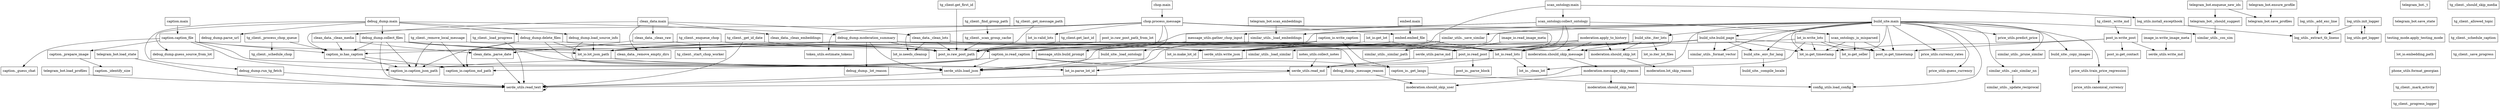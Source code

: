 digraph callgraph {
	"moderation.should_skip_text"	[shape=box];
	"moderation.should_skip_user"	[shape=box];
	"moderation.message_skip_reason"	[shape=box];
	"moderation.message_skip_reason" -> "moderation.should_skip_text"	[minlen=1];
	"moderation.message_skip_reason" -> "moderation.should_skip_user";
	"moderation.should_skip_message"	[shape=box];
	"moderation.should_skip_message" -> "moderation.message_skip_reason";
	"moderation.lot_skip_reason"	[shape=box];
	"moderation.should_skip_lot"	[shape=box];
	"moderation.should_skip_lot" -> "moderation.lot_skip_reason"	[minlen=1];
	"moderation.apply_to_history"	[shape=box];
	"moderation.apply_to_history" -> "moderation.should_skip_message";
	"moderation.apply_to_history" -> "moderation.should_skip_lot";
	"post_io.read_post"	[shape=box];
	"moderation.apply_to_history" -> "post_io.read_post";
	"post_io.raw_post_path"	[shape=box];
	"moderation.apply_to_history" -> "post_io.raw_post_path";
	"lot_io.read_lots"	[shape=box];
	"moderation.apply_to_history" -> "lot_io.read_lots";
	"similar_utils._load_embeddings"	[shape=box];
	"serde_utils.load_json"	[shape=box];
	"similar_utils._load_embeddings" -> "serde_utils.load_json";
	"similar_utils._cos_sim"	[shape=box];
	"similar_utils._format_vector"	[shape=box];
	"similar_utils._similar_path"	[shape=box];
	"similar_utils._load_similar"	[shape=box];
	"similar_utils._load_similar" -> "serde_utils.load_json";
	"similar_utils._save_similar"	[shape=box];
	"similar_utils._save_similar" -> "similar_utils._similar_path"	[minlen=1];
	"serde_utils.write_json"	[shape=box];
	"similar_utils._save_similar" -> "serde_utils.write_json";
	"lot_io.lot_json_path"	[shape=box];
	"similar_utils._save_similar" -> "lot_io.lot_json_path";
	"similar_utils._update_reciprocal"	[shape=box];
	"similar_utils._prune_similar"	[shape=box];
	"similar_utils._calc_similar_nn"	[shape=box];
	"similar_utils._calc_similar_nn" -> "similar_utils._update_reciprocal"	[minlen=1];
	"telegram_bot._t"	[shape=box];
	"telegram_bot.save_state"	[shape=box];
	"telegram_bot._t" -> "telegram_bot.save_state"	[style=invis];
	"telegram_bot.ensure_profile"	[shape=box];
	"telegram_bot.save_profiles"	[shape=box];
	"telegram_bot.ensure_profile" -> "telegram_bot.save_profiles"	[minlen=1];
	"telegram_bot.load_profiles"	[shape=box];
	"serde_utils.read_text"	[shape=box];
	"telegram_bot.load_profiles" -> "serde_utils.read_text"	[minlen=1];
	"telegram_bot.load_state"	[shape=box];
	"telegram_bot.load_state" -> "serde_utils.read_text"	[minlen=2];
	"testing_mode.apply_testing_mode"	[shape=box];
	"telegram_bot.save_state" -> "testing_mode.apply_testing_mode"	[style=invis];
	"telegram_bot.scan_embeddings"	[shape=box];
	"telegram_bot.scan_embeddings" -> "similar_utils._load_embeddings"	[minlen=1];
	"telegram_bot._should_suggest"	[shape=box];
	"telegram_bot._should_suggest" -> "similar_utils._cos_sim";
	"telegram_bot.enqueue_new_ids"	[shape=box];
	"telegram_bot.enqueue_new_ids" -> "telegram_bot.save_profiles";
	"telegram_bot.enqueue_new_ids" -> "telegram_bot._should_suggest"	[minlen=1];
	"caption_io._get_langs"	[shape=box];
	"config_utils.load_config"	[shape=box];
	"caption_io._get_langs" -> "config_utils.load_config";
	"caption_io.caption_json_path"	[shape=box];
	"caption_io.caption_md_path"	[shape=box];
	"caption_io.has_caption"	[shape=box];
	"caption_io.has_caption" -> "caption_io.caption_json_path";
	"caption_io.has_caption" -> "caption_io.caption_md_path";
	"caption_io.read_caption"	[shape=box];
	"caption_io.read_caption" -> "caption_io._get_langs";
	"caption_io.read_caption" -> "caption_io.caption_json_path";
	"caption_io.read_caption" -> "caption_io.caption_md_path";
	"serde_utils.read_md"	[shape=box];
	"caption_io.read_caption" -> "serde_utils.read_md";
	"caption_io.read_caption" -> "serde_utils.load_json";
	"caption_io.write_caption"	[shape=box];
	"caption_io.write_caption" -> "caption_io._get_langs";
	"caption_io.write_caption" -> "caption_io.caption_json_path";
	"caption_io.write_caption" -> "serde_utils.load_json";
	"caption_io.write_caption" -> "serde_utils.write_json";
	"lot_io.embedding_path"	[shape=box];
	"testing_mode.apply_testing_mode" -> "lot_io.embedding_path"	[style=invis];
	"build_site._load_ontology"	[shape=box];
	"build_site._load_ontology" -> "serde_utils.load_json";
	"build_site._compile_locale"	[shape=box];
	"build_site._env_for_lang"	[shape=box];
	"build_site._env_for_lang" -> "build_site._compile_locale"	[minlen=1];
	"build_site._iter_lots"	[shape=box];
	"build_site._iter_lots" -> "moderation.should_skip_message";
	"build_site._iter_lots" -> "moderation.should_skip_lot";
	"build_site._iter_lots" -> "post_io.read_post";
	"build_site._iter_lots" -> "post_io.raw_post_path";
	"build_site._iter_lots" -> "lot_io.read_lots";
	"lot_io.iter_lot_files"	[shape=box];
	"build_site._iter_lots" -> "lot_io.iter_lot_files"	[minlen=1];
	"build_site._copy_images"	[shape=box];
	"build_site.build_page"	[shape=box];
	"build_site.build_page" -> "similar_utils._format_vector";
	"build_site.build_page" -> "caption_io.read_caption";
	"build_site.build_page" -> "build_site._env_for_lang";
	"post_io.get_timestamp"	[shape=box];
	"build_site.build_page" -> "post_io.get_timestamp";
	"build_site.build_page" -> "post_io.read_post";
	"build_site.build_page" -> "post_io.raw_post_path";
	"lot_io.get_timestamp"	[shape=box];
	"build_site.build_page" -> "lot_io.get_timestamp";
	"build_site.main"	[shape=box];
	"build_site.main" -> "similar_utils._load_embeddings";
	"build_site.main" -> "similar_utils._cos_sim";
	"build_site.main" -> "similar_utils._format_vector";
	"build_site.main" -> "similar_utils._load_similar"	[minlen=1];
	"build_site.main" -> "similar_utils._save_similar";
	"build_site.main" -> "similar_utils._prune_similar"	[minlen=2];
	"build_site.main" -> "similar_utils._calc_similar_nn"	[minlen=3];
	"build_site.main" -> "build_site._load_ontology"	[minlen=1];
	"build_site.main" -> "build_site._env_for_lang";
	"build_site.main" -> "build_site._iter_lots";
	"build_site.main" -> "build_site._copy_images"	[minlen=2];
	"build_site.main" -> "build_site.build_page";
	"build_site.main" -> "post_io.get_timestamp";
	"build_site.main" -> "serde_utils.read_text";
	"price_utils.train_price_regression"	[shape=box];
	"build_site.main" -> "price_utils.train_price_regression"	[minlen=3];
	"price_utils.predict_price"	[shape=box];
	"build_site.main" -> "price_utils.predict_price"	[minlen=1];
	"price_utils.currency_rates"	[shape=box];
	"build_site.main" -> "price_utils.currency_rates"	[minlen=2];
	"price_utils.guess_currency"	[shape=box];
	"build_site.main" -> "price_utils.guess_currency"	[minlen=3];
	"lot_io.get_seller"	[shape=box];
	"build_site.main" -> "lot_io.get_seller";
	"build_site.main" -> "lot_io.get_timestamp";
	"build_site.main" -> "config_utils.load_config";
	"message_utils.build_prompt"	[shape=box];
	"message_utils.gather_chop_input"	[shape=box];
	"message_utils.gather_chop_input" -> "caption_io.read_caption";
	"message_utils.gather_chop_input" -> "message_utils.build_prompt";
	"message_utils.gather_chop_input" -> "post_io.read_post";
	"post_io._parse_block"	[shape=box];
	"post_io.get_contact"	[shape=box];
	"post_io.read_post" -> "post_io._parse_block"	[minlen=1];
	"post_io.read_post" -> "serde_utils.read_md";
	"post_io.write_post"	[shape=box];
	"post_io.write_post" -> "post_io.get_contact"	[minlen=1];
	"post_io.write_post" -> "post_io.get_timestamp";
	"serde_utils.write_md"	[shape=box];
	"post_io.write_post" -> "serde_utils.write_md";
	"post_io.write_post" -> "lot_io.get_timestamp";
	"post_io.raw_post_path_from_lot"	[shape=box];
	"post_io.raw_post_path_from_lot" -> "post_io.raw_post_path"	[minlen=1];
	"image_io.read_image_meta"	[shape=box];
	"serde_utils.parse_md"	[shape=box];
	"image_io.read_image_meta" -> "serde_utils.parse_md"	[minlen=1];
	"image_io.write_image_meta"	[shape=box];
	"image_io.write_image_meta" -> "serde_utils.write_md"	[minlen=1];
	"serde_utils.read_text" -> "serde_utils.read_text";
	"serde_utils.read_md" -> "serde_utils.read_text";
	"serde_utils.parse_md" -> "serde_utils.read_md";
	"serde_utils.load_json" -> "serde_utils.read_text";
	"scan_ontology._is_misparsed"	[shape=box];
	"scan_ontology._is_misparsed" -> "post_io.get_timestamp";
	"scan_ontology._is_misparsed" -> "lot_io.get_seller";
	"scan_ontology._is_misparsed" -> "lot_io.get_timestamp";
	"scan_ontology.collect_ontology"	[shape=box];
	"scan_ontology.collect_ontology" -> "message_utils.gather_chop_input";
	"scan_ontology.collect_ontology" -> "post_io.read_post";
	"scan_ontology.collect_ontology" -> "post_io.raw_post_path";
	"scan_ontology.collect_ontology" -> "scan_ontology._is_misparsed";
	"scan_ontology.collect_ontology" -> "lot_io.read_lots";
	"scan_ontology.main"	[shape=box];
	"scan_ontology.main" -> "serde_utils.write_json";
	"scan_ontology.main" -> "scan_ontology.collect_ontology";
	"log_utils.install_excepthook"	[shape=box];
	"scan_ontology.main" -> "log_utils.install_excepthook"	[minlen=1];
	"caption._identify_size"	[shape=box];
	"caption._prepare_image"	[shape=box];
	"caption._prepare_image" -> "caption._identify_size"	[minlen=1];
	"caption._guess_chat"	[shape=box];
	"caption.caption_file"	[shape=box];
	"caption.caption_file" -> "caption_io.caption_json_path";
	"caption.caption_file" -> "caption_io.has_caption";
	"caption.caption_file" -> "serde_utils.load_json";
	"caption.caption_file" -> "serde_utils.write_json";
	"caption.caption_file" -> "caption._prepare_image"	[minlen=1];
	"caption.caption_file" -> "caption._guess_chat"	[minlen=2];
	"caption.main"	[shape=box];
	"caption.main" -> "caption.caption_file"	[minlen=1];
	"price_utils.canonical_currency"	[shape=box];
	"price_utils.train_price_regression" -> "price_utils.canonical_currency"	[minlen=1];
	"chop.process_message"	[shape=box];
	"chop.process_message" -> "moderation.should_skip_message";
	"chop.process_message" -> "caption_io.has_caption";
	"chop.process_message" -> "caption_io.read_caption";
	"chop.process_message" -> "message_utils.build_prompt";
	"chop.process_message" -> "post_io.read_post";
	"embed.embed_file"	[shape=box];
	"chop.process_message" -> "embed.embed_file";
	"lot_io.valid_lots"	[shape=box];
	"chop.process_message" -> "lot_io.valid_lots"	[minlen=1];
	"lot_io.needs_cleanup"	[shape=box];
	"chop.process_message" -> "lot_io.needs_cleanup";
	"token_utils.estimate_tokens"	[shape=box];
	"chop.process_message" -> "token_utils.estimate_tokens"	[minlen=2];
	"chop.main"	[shape=box];
	"chop.main" -> "chop.process_message"	[minlen=1];
	"embed.embed_file" -> "serde_utils.write_json";
	"embed.embed_file" -> "lot_io.read_lots";
	"lot_io.make_lot_id"	[shape=box];
	"embed.embed_file" -> "lot_io.make_lot_id"	[minlen=1];
	"embed.main"	[shape=box];
	"embed.main" -> "embed.embed_file"	[minlen=1];
	"debug_dump.parse_url"	[shape=box];
	"debug_dump.guess_source_from_lot"	[shape=box];
	"debug_dump.load_source_info"	[shape=box];
	"debug_dump.load_source_info" -> "serde_utils.load_json";
	"debug_dump.load_source_info" -> "lot_io.lot_json_path";
	"debug_dump.run_tg_fetch"	[shape=box];
	"debug_dump.run_tg_fetch" -> "serde_utils.read_text";
	"debug_dump.collect_files"	[shape=box];
	"debug_dump.collect_files" -> "caption_io.caption_json_path";
	"debug_dump.collect_files" -> "caption_io.has_caption";
	"debug_dump.collect_files" -> "caption_io.read_caption";
	"debug_dump.collect_files" -> "post_io.raw_post_path";
	"debug_dump.collect_files" -> "serde_utils.read_text";
	"debug_dump.collect_files" -> "serde_utils.load_json";
	"debug_dump.collect_files" -> "lot_io.lot_json_path";
	"debug_dump.delete_files"	[shape=box];
	"debug_dump.delete_files" -> "caption_io.caption_json_path";
	"debug_dump.delete_files" -> "caption_io.caption_md_path";
	"debug_dump.delete_files" -> "post_io.raw_post_path";
	"debug_dump.delete_files" -> "serde_utils.load_json";
	"debug_dump.delete_files" -> "lot_io.lot_json_path";
	"debug_dump._message_reason"	[shape=box];
	"debug_dump._message_reason" -> "moderation.should_skip_user";
	"debug_dump._lot_reason"	[shape=box];
	"debug_dump.moderation_summary"	[shape=box];
	"debug_dump.moderation_summary" -> "post_io.read_post";
	"debug_dump.moderation_summary" -> "post_io.raw_post_path";
	"debug_dump.moderation_summary" -> "serde_utils.load_json";
	"debug_dump.moderation_summary" -> "debug_dump._message_reason"	[minlen=1];
	"debug_dump.moderation_summary" -> "debug_dump._lot_reason"	[minlen=2];
	"debug_dump.moderation_summary" -> "lot_io.lot_json_path";
	"debug_dump.main"	[shape=box];
	"debug_dump.main" -> "debug_dump.parse_url"	[minlen=1];
	"debug_dump.main" -> "debug_dump.guess_source_from_lot"	[minlen=2];
	"debug_dump.main" -> "debug_dump.load_source_info";
	"debug_dump.main" -> "debug_dump.run_tg_fetch"	[minlen=3];
	"debug_dump.main" -> "debug_dump.collect_files";
	"debug_dump.main" -> "debug_dump.delete_files";
	"debug_dump.main" -> "debug_dump.moderation_summary";
	"log_utils._extract_tb_lineno"	[shape=box];
	"log_utils._add_exc_line"	[shape=box];
	"log_utils._add_exc_line" -> "log_utils._extract_tb_lineno"	[minlen=1];
	"log_utils.init_logger"	[shape=box];
	"log_utils.init_logger" -> "log_utils._extract_tb_lineno";
	"log_utils.get_logger"	[shape=box];
	"log_utils.init_logger" -> "log_utils.get_logger"	[minlen=1];
	"log_utils.get_logger" -> "log_utils.init_logger";
	"log_utils.install_excepthook" -> "log_utils._extract_tb_lineno";
	"lot_io._clean_lot"	[shape=box];
	"lot_io.read_lots" -> "serde_utils.load_json";
	"lot_io.read_lots" -> "lot_io._clean_lot";
	"lot_io.write_lots"	[shape=box];
	"lot_io.write_lots" -> "post_io.get_timestamp";
	"lot_io.write_lots" -> "serde_utils.write_json";
	"lot_io.write_lots" -> "lot_io._clean_lot";
	"lot_io.write_lots" -> "lot_io.get_seller";
	"lot_io.write_lots" -> "lot_io.get_timestamp";
	"lot_io.parse_lot_id"	[shape=box];
	"lot_io.lot_json_path" -> "lot_io.parse_lot_id";
	"phone_utils.format_georgian"	[shape=box];
	"lot_io.embedding_path" -> "phone_utils.format_georgian"	[style=invis];
	"lot_io.get_lot"	[shape=box];
	"lot_io.get_lot" -> "lot_io.read_lots";
	"lot_io.get_lot" -> "lot_io.parse_lot_id";
	"notes_utils.collect_notes"	[shape=box];
	"notes_utils.collect_notes" -> "serde_utils.read_md"	[minlen=1];
	"tg_client._mark_activity"	[shape=box];
	"phone_utils.format_georgian" -> "tg_client._mark_activity"	[style=invis];
	"clean_data._parse_date"	[shape=box];
	"clean_data._parse_date" -> "serde_utils.read_text";
	"clean_data._clean_raw"	[shape=box];
	"clean_data._clean_raw" -> "post_io.raw_post_path";
	"clean_data._clean_raw" -> "clean_data._parse_date";
	"clean_data._clean_media"	[shape=box];
	"clean_data._clean_media" -> "caption_io.has_caption";
	"clean_data._clean_media" -> "clean_data._parse_date";
	"clean_data._clean_lots"	[shape=box];
	"clean_data._clean_lots" -> "post_io.raw_post_path";
	"clean_data._clean_lots" -> "lot_io.needs_cleanup";
	"clean_data._clean_lots" -> "lot_io.read_lots";
	"clean_data._clean_embeddings"	[shape=box];
	"clean_data._remove_empty_dirs"	[shape=box];
	"clean_data.main"	[shape=box];
	"clean_data.main" -> "clean_data._clean_raw";
	"clean_data.main" -> "clean_data._clean_media";
	"clean_data.main" -> "clean_data._clean_lots";
	"clean_data.main" -> "clean_data._clean_embeddings"	[minlen=1];
	"clean_data.main" -> "clean_data._remove_empty_dirs"	[minlen=2];
	"tg_client._progress_logger"	[shape=box];
	"tg_client._mark_activity" -> "tg_client._progress_logger"	[style=invis];
	"tg_client._write_md"	[shape=box];
	"tg_client._write_md" -> "post_io.write_post"	[minlen=1];
	"tg_client._scan_group_cache"	[shape=box];
	"tg_client._scan_group_cache" -> "post_io.raw_post_path";
	"tg_client._find_group_path"	[shape=box];
	"tg_client._find_group_path" -> "tg_client._scan_group_cache"	[minlen=1];
	"tg_client._get_message_path"	[shape=box];
	"tg_client._get_message_path" -> "post_io.raw_post_path"	[minlen=2];
	"tg_client._should_skip_media"	[shape=box];
	"tg_client._allowed_topic"	[shape=box];
	"tg_client._should_skip_media" -> "tg_client._allowed_topic"	[style=invis];
	"tg_client._schedule_caption"	[shape=box];
	"tg_client._allowed_topic" -> "tg_client._schedule_caption"	[style=invis];
	"tg_client._save_progress"	[shape=box];
	"tg_client._schedule_caption" -> "tg_client._save_progress"	[style=invis];
	"tg_client._schedule_chop"	[shape=box];
	"tg_client._enqueue_chop"	[shape=box];
	"tg_client._enqueue_chop" -> "moderation.should_skip_message";
	"tg_client._enqueue_chop" -> "caption_io.has_caption";
	"tg_client._start_chop_worker"	[shape=box];
	"tg_client._enqueue_chop" -> "tg_client._start_chop_worker"	[minlen=1];
	"tg_client._process_chop_queue"	[shape=box];
	"tg_client._process_chop_queue" -> "caption_io.has_caption";
	"tg_client._process_chop_queue" -> "tg_client._schedule_chop"	[minlen=1];
	"tg_client._get_id_date"	[shape=box];
	"tg_client._get_id_date" -> "post_io.raw_post_path";
	"tg_client._get_id_date" -> "serde_utils.read_text";
	"tg_client._load_progress"	[shape=box];
	"tg_client._load_progress" -> "serde_utils.read_text"	[minlen=3];
	"tg_client.get_first_id"	[shape=box];
	"tg_client.get_first_id" -> "post_io.raw_post_path"	[minlen=3];
	"tg_client.get_last_id"	[shape=box];
	"tg_client.get_last_id" -> "post_io.raw_post_path"	[minlen=1];
	"tg_client._remove_local_message"	[shape=box];
	"tg_client._remove_local_message" -> "caption_io.caption_json_path";
	"tg_client._remove_local_message" -> "caption_io.caption_md_path";
	"tg_client._remove_local_message" -> "post_io.read_post";
}
